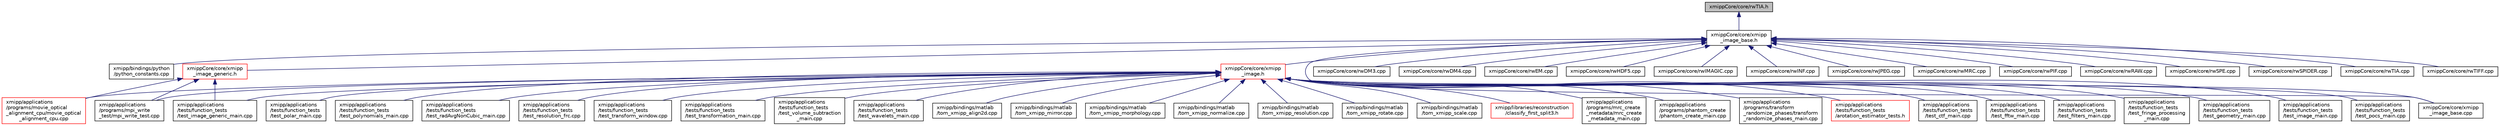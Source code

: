 digraph "xmippCore/core/rwTIA.h"
{
  edge [fontname="Helvetica",fontsize="10",labelfontname="Helvetica",labelfontsize="10"];
  node [fontname="Helvetica",fontsize="10",shape=record];
  Node1 [label="xmippCore/core/rwTIA.h",height=0.2,width=0.4,color="black", fillcolor="grey75", style="filled", fontcolor="black"];
  Node1 -> Node2 [dir="back",color="midnightblue",fontsize="10",style="solid",fontname="Helvetica"];
  Node2 [label="xmippCore/core/xmipp\l_image_base.h",height=0.2,width=0.4,color="black", fillcolor="white", style="filled",URL="$xmipp__image__base_8h.html"];
  Node2 -> Node3 [dir="back",color="midnightblue",fontsize="10",style="solid",fontname="Helvetica"];
  Node3 [label="xmipp/bindings/python\l/python_constants.cpp",height=0.2,width=0.4,color="black", fillcolor="white", style="filled",URL="$python__constants_8cpp.html"];
  Node2 -> Node4 [dir="back",color="midnightblue",fontsize="10",style="solid",fontname="Helvetica"];
  Node4 [label="xmippCore/core/xmipp\l_image.h",height=0.2,width=0.4,color="red", fillcolor="white", style="filled",URL="$xmipp__image_8h.html"];
  Node4 -> Node5 [dir="back",color="midnightblue",fontsize="10",style="solid",fontname="Helvetica"];
  Node5 [label="xmipp/libraries/reconstruction\l/classify_first_split3.h",height=0.2,width=0.4,color="red", fillcolor="white", style="filled",URL="$classify__first__split3_8h.html"];
  Node4 -> Node8 [dir="back",color="midnightblue",fontsize="10",style="solid",fontname="Helvetica"];
  Node8 [label="xmipp/applications\l/programs/movie_optical\l_alignment_cpu/movie_optical\l_alignment_cpu.cpp",height=0.2,width=0.4,color="red", fillcolor="white", style="filled",URL="$movie__optical__alignment__cpu_8cpp.html"];
  Node4 -> Node10 [dir="back",color="midnightblue",fontsize="10",style="solid",fontname="Helvetica"];
  Node10 [label="xmipp/applications\l/programs/mpi_write\l_test/mpi_write_test.cpp",height=0.2,width=0.4,color="black", fillcolor="white", style="filled",URL="$mpi__write__test_8cpp.html"];
  Node4 -> Node11 [dir="back",color="midnightblue",fontsize="10",style="solid",fontname="Helvetica"];
  Node11 [label="xmipp/applications\l/programs/mrc_create\l_metadata/mrc_create\l_metadata_main.cpp",height=0.2,width=0.4,color="black", fillcolor="white", style="filled",URL="$mrc__create__metadata__main_8cpp.html"];
  Node4 -> Node12 [dir="back",color="midnightblue",fontsize="10",style="solid",fontname="Helvetica"];
  Node12 [label="xmipp/applications\l/programs/phantom_create\l/phantom_create_main.cpp",height=0.2,width=0.4,color="black", fillcolor="white", style="filled",URL="$phantom__create__main_8cpp.html"];
  Node4 -> Node13 [dir="back",color="midnightblue",fontsize="10",style="solid",fontname="Helvetica"];
  Node13 [label="xmipp/applications\l/programs/transform\l_randomize_phases/transform\l_randomize_phases_main.cpp",height=0.2,width=0.4,color="black", fillcolor="white", style="filled",URL="$transform__randomize__phases__main_8cpp.html"];
  Node4 -> Node14 [dir="back",color="midnightblue",fontsize="10",style="solid",fontname="Helvetica"];
  Node14 [label="xmipp/applications\l/tests/function_tests\l/arotation_estimator_tests.h",height=0.2,width=0.4,color="red", fillcolor="white", style="filled",URL="$arotation__estimator__tests_8h.html"];
  Node4 -> Node17 [dir="back",color="midnightblue",fontsize="10",style="solid",fontname="Helvetica"];
  Node17 [label="xmipp/applications\l/tests/function_tests\l/test_ctf_main.cpp",height=0.2,width=0.4,color="black", fillcolor="white", style="filled",URL="$test__ctf__main_8cpp.html"];
  Node4 -> Node18 [dir="back",color="midnightblue",fontsize="10",style="solid",fontname="Helvetica"];
  Node18 [label="xmipp/applications\l/tests/function_tests\l/test_fftw_main.cpp",height=0.2,width=0.4,color="black", fillcolor="white", style="filled",URL="$test__fftw__main_8cpp.html"];
  Node4 -> Node19 [dir="back",color="midnightblue",fontsize="10",style="solid",fontname="Helvetica"];
  Node19 [label="xmipp/applications\l/tests/function_tests\l/test_filters_main.cpp",height=0.2,width=0.4,color="black", fillcolor="white", style="filled",URL="$test__filters__main_8cpp.html"];
  Node4 -> Node20 [dir="back",color="midnightblue",fontsize="10",style="solid",fontname="Helvetica"];
  Node20 [label="xmipp/applications\l/tests/function_tests\l/test_fringe_processing\l_main.cpp",height=0.2,width=0.4,color="black", fillcolor="white", style="filled",URL="$test__fringe__processing__main_8cpp.html"];
  Node4 -> Node21 [dir="back",color="midnightblue",fontsize="10",style="solid",fontname="Helvetica"];
  Node21 [label="xmipp/applications\l/tests/function_tests\l/test_geometry_main.cpp",height=0.2,width=0.4,color="black", fillcolor="white", style="filled",URL="$test__geometry__main_8cpp.html"];
  Node4 -> Node22 [dir="back",color="midnightblue",fontsize="10",style="solid",fontname="Helvetica"];
  Node22 [label="xmipp/applications\l/tests/function_tests\l/test_image_generic_main.cpp",height=0.2,width=0.4,color="black", fillcolor="white", style="filled",URL="$test__image__generic__main_8cpp.html"];
  Node4 -> Node23 [dir="back",color="midnightblue",fontsize="10",style="solid",fontname="Helvetica"];
  Node23 [label="xmipp/applications\l/tests/function_tests\l/test_image_main.cpp",height=0.2,width=0.4,color="black", fillcolor="white", style="filled",URL="$test__image__main_8cpp.html"];
  Node4 -> Node24 [dir="back",color="midnightblue",fontsize="10",style="solid",fontname="Helvetica"];
  Node24 [label="xmipp/applications\l/tests/function_tests\l/test_pocs_main.cpp",height=0.2,width=0.4,color="black", fillcolor="white", style="filled",URL="$test__pocs__main_8cpp.html"];
  Node4 -> Node25 [dir="back",color="midnightblue",fontsize="10",style="solid",fontname="Helvetica"];
  Node25 [label="xmipp/applications\l/tests/function_tests\l/test_polar_main.cpp",height=0.2,width=0.4,color="black", fillcolor="white", style="filled",URL="$test__polar__main_8cpp.html"];
  Node4 -> Node26 [dir="back",color="midnightblue",fontsize="10",style="solid",fontname="Helvetica"];
  Node26 [label="xmipp/applications\l/tests/function_tests\l/test_polynomials_main.cpp",height=0.2,width=0.4,color="black", fillcolor="white", style="filled",URL="$test__polynomials__main_8cpp.html"];
  Node4 -> Node27 [dir="back",color="midnightblue",fontsize="10",style="solid",fontname="Helvetica"];
  Node27 [label="xmipp/applications\l/tests/function_tests\l/test_radAvgNonCubic_main.cpp",height=0.2,width=0.4,color="black", fillcolor="white", style="filled",URL="$test__radAvgNonCubic__main_8cpp.html"];
  Node4 -> Node28 [dir="back",color="midnightblue",fontsize="10",style="solid",fontname="Helvetica"];
  Node28 [label="xmipp/applications\l/tests/function_tests\l/test_resolution_frc.cpp",height=0.2,width=0.4,color="black", fillcolor="white", style="filled",URL="$test__resolution__frc_8cpp.html"];
  Node4 -> Node29 [dir="back",color="midnightblue",fontsize="10",style="solid",fontname="Helvetica"];
  Node29 [label="xmipp/applications\l/tests/function_tests\l/test_transform_window.cpp",height=0.2,width=0.4,color="black", fillcolor="white", style="filled",URL="$test__transform__window_8cpp.html"];
  Node4 -> Node30 [dir="back",color="midnightblue",fontsize="10",style="solid",fontname="Helvetica"];
  Node30 [label="xmipp/applications\l/tests/function_tests\l/test_transformation_main.cpp",height=0.2,width=0.4,color="black", fillcolor="white", style="filled",URL="$test__transformation__main_8cpp.html"];
  Node4 -> Node31 [dir="back",color="midnightblue",fontsize="10",style="solid",fontname="Helvetica"];
  Node31 [label="xmipp/applications\l/tests/function_tests\l/test_volume_subtraction\l_main.cpp",height=0.2,width=0.4,color="black", fillcolor="white", style="filled",URL="$test__volume__subtraction__main_8cpp.html"];
  Node4 -> Node32 [dir="back",color="midnightblue",fontsize="10",style="solid",fontname="Helvetica"];
  Node32 [label="xmipp/applications\l/tests/function_tests\l/test_wavelets_main.cpp",height=0.2,width=0.4,color="black", fillcolor="white", style="filled",URL="$test__wavelets__main_8cpp.html"];
  Node4 -> Node33 [dir="back",color="midnightblue",fontsize="10",style="solid",fontname="Helvetica"];
  Node33 [label="xmipp/bindings/matlab\l/tom_xmipp_align2d.cpp",height=0.2,width=0.4,color="black", fillcolor="white", style="filled",URL="$tom__xmipp__align2d_8cpp.html"];
  Node4 -> Node34 [dir="back",color="midnightblue",fontsize="10",style="solid",fontname="Helvetica"];
  Node34 [label="xmipp/bindings/matlab\l/tom_xmipp_mirror.cpp",height=0.2,width=0.4,color="black", fillcolor="white", style="filled",URL="$tom__xmipp__mirror_8cpp.html"];
  Node4 -> Node35 [dir="back",color="midnightblue",fontsize="10",style="solid",fontname="Helvetica"];
  Node35 [label="xmipp/bindings/matlab\l/tom_xmipp_morphology.cpp",height=0.2,width=0.4,color="black", fillcolor="white", style="filled",URL="$tom__xmipp__morphology_8cpp.html"];
  Node4 -> Node36 [dir="back",color="midnightblue",fontsize="10",style="solid",fontname="Helvetica"];
  Node36 [label="xmipp/bindings/matlab\l/tom_xmipp_normalize.cpp",height=0.2,width=0.4,color="black", fillcolor="white", style="filled",URL="$tom__xmipp__normalize_8cpp.html"];
  Node4 -> Node37 [dir="back",color="midnightblue",fontsize="10",style="solid",fontname="Helvetica"];
  Node37 [label="xmipp/bindings/matlab\l/tom_xmipp_resolution.cpp",height=0.2,width=0.4,color="black", fillcolor="white", style="filled",URL="$tom__xmipp__resolution_8cpp.html"];
  Node4 -> Node38 [dir="back",color="midnightblue",fontsize="10",style="solid",fontname="Helvetica"];
  Node38 [label="xmipp/bindings/matlab\l/tom_xmipp_rotate.cpp",height=0.2,width=0.4,color="black", fillcolor="white", style="filled",URL="$tom__xmipp__rotate_8cpp.html"];
  Node4 -> Node39 [dir="back",color="midnightblue",fontsize="10",style="solid",fontname="Helvetica"];
  Node39 [label="xmipp/bindings/matlab\l/tom_xmipp_scale.cpp",height=0.2,width=0.4,color="black", fillcolor="white", style="filled",URL="$tom__xmipp__scale_8cpp.html"];
  Node4 -> Node594 [dir="back",color="midnightblue",fontsize="10",style="solid",fontname="Helvetica"];
  Node594 [label="xmippCore/core/xmipp\l_image_base.cpp",height=0.2,width=0.4,color="black", fillcolor="white", style="filled",URL="$xmipp__image__base_8cpp.html"];
  Node2 -> Node599 [dir="back",color="midnightblue",fontsize="10",style="solid",fontname="Helvetica"];
  Node599 [label="xmippCore/core/xmipp\l_image_generic.h",height=0.2,width=0.4,color="red", fillcolor="white", style="filled",URL="$xmipp__image__generic_8h.html"];
  Node599 -> Node8 [dir="back",color="midnightblue",fontsize="10",style="solid",fontname="Helvetica"];
  Node599 -> Node10 [dir="back",color="midnightblue",fontsize="10",style="solid",fontname="Helvetica"];
  Node599 -> Node22 [dir="back",color="midnightblue",fontsize="10",style="solid",fontname="Helvetica"];
  Node2 -> Node615 [dir="back",color="midnightblue",fontsize="10",style="solid",fontname="Helvetica"];
  Node615 [label="xmippCore/core/rwDM3.cpp",height=0.2,width=0.4,color="black", fillcolor="white", style="filled",URL="$rwDM3_8cpp.html"];
  Node2 -> Node616 [dir="back",color="midnightblue",fontsize="10",style="solid",fontname="Helvetica"];
  Node616 [label="xmippCore/core/rwDM4.cpp",height=0.2,width=0.4,color="black", fillcolor="white", style="filled",URL="$rwDM4_8cpp.html"];
  Node2 -> Node617 [dir="back",color="midnightblue",fontsize="10",style="solid",fontname="Helvetica"];
  Node617 [label="xmippCore/core/rwEM.cpp",height=0.2,width=0.4,color="black", fillcolor="white", style="filled",URL="$rwEM_8cpp.html"];
  Node2 -> Node618 [dir="back",color="midnightblue",fontsize="10",style="solid",fontname="Helvetica"];
  Node618 [label="xmippCore/core/rwHDF5.cpp",height=0.2,width=0.4,color="black", fillcolor="white", style="filled",URL="$rwHDF5_8cpp.html"];
  Node2 -> Node619 [dir="back",color="midnightblue",fontsize="10",style="solid",fontname="Helvetica"];
  Node619 [label="xmippCore/core/rwIMAGIC.cpp",height=0.2,width=0.4,color="black", fillcolor="white", style="filled",URL="$rwIMAGIC_8cpp.html"];
  Node2 -> Node620 [dir="back",color="midnightblue",fontsize="10",style="solid",fontname="Helvetica"];
  Node620 [label="xmippCore/core/rwINF.cpp",height=0.2,width=0.4,color="black", fillcolor="white", style="filled",URL="$rwINF_8cpp.html"];
  Node2 -> Node621 [dir="back",color="midnightblue",fontsize="10",style="solid",fontname="Helvetica"];
  Node621 [label="xmippCore/core/rwJPEG.cpp",height=0.2,width=0.4,color="black", fillcolor="white", style="filled",URL="$rwJPEG_8cpp.html"];
  Node2 -> Node622 [dir="back",color="midnightblue",fontsize="10",style="solid",fontname="Helvetica"];
  Node622 [label="xmippCore/core/rwMRC.cpp",height=0.2,width=0.4,color="black", fillcolor="white", style="filled",URL="$rwMRC_8cpp.html"];
  Node2 -> Node623 [dir="back",color="midnightblue",fontsize="10",style="solid",fontname="Helvetica"];
  Node623 [label="xmippCore/core/rwPIF.cpp",height=0.2,width=0.4,color="black", fillcolor="white", style="filled",URL="$rwPIF_8cpp.html"];
  Node2 -> Node624 [dir="back",color="midnightblue",fontsize="10",style="solid",fontname="Helvetica"];
  Node624 [label="xmippCore/core/rwRAW.cpp",height=0.2,width=0.4,color="black", fillcolor="white", style="filled",URL="$rwRAW_8cpp.html"];
  Node2 -> Node625 [dir="back",color="midnightblue",fontsize="10",style="solid",fontname="Helvetica"];
  Node625 [label="xmippCore/core/rwSPE.cpp",height=0.2,width=0.4,color="black", fillcolor="white", style="filled",URL="$rwSPE_8cpp.html"];
  Node2 -> Node626 [dir="back",color="midnightblue",fontsize="10",style="solid",fontname="Helvetica"];
  Node626 [label="xmippCore/core/rwSPIDER.cpp",height=0.2,width=0.4,color="black", fillcolor="white", style="filled",URL="$rwSPIDER_8cpp.html"];
  Node2 -> Node627 [dir="back",color="midnightblue",fontsize="10",style="solid",fontname="Helvetica"];
  Node627 [label="xmippCore/core/rwTIA.cpp",height=0.2,width=0.4,color="black", fillcolor="white", style="filled",URL="$rwTIA_8cpp.html"];
  Node2 -> Node628 [dir="back",color="midnightblue",fontsize="10",style="solid",fontname="Helvetica"];
  Node628 [label="xmippCore/core/rwTIFF.cpp",height=0.2,width=0.4,color="black", fillcolor="white", style="filled",URL="$rwTIFF_8cpp.html"];
  Node2 -> Node594 [dir="back",color="midnightblue",fontsize="10",style="solid",fontname="Helvetica"];
}
